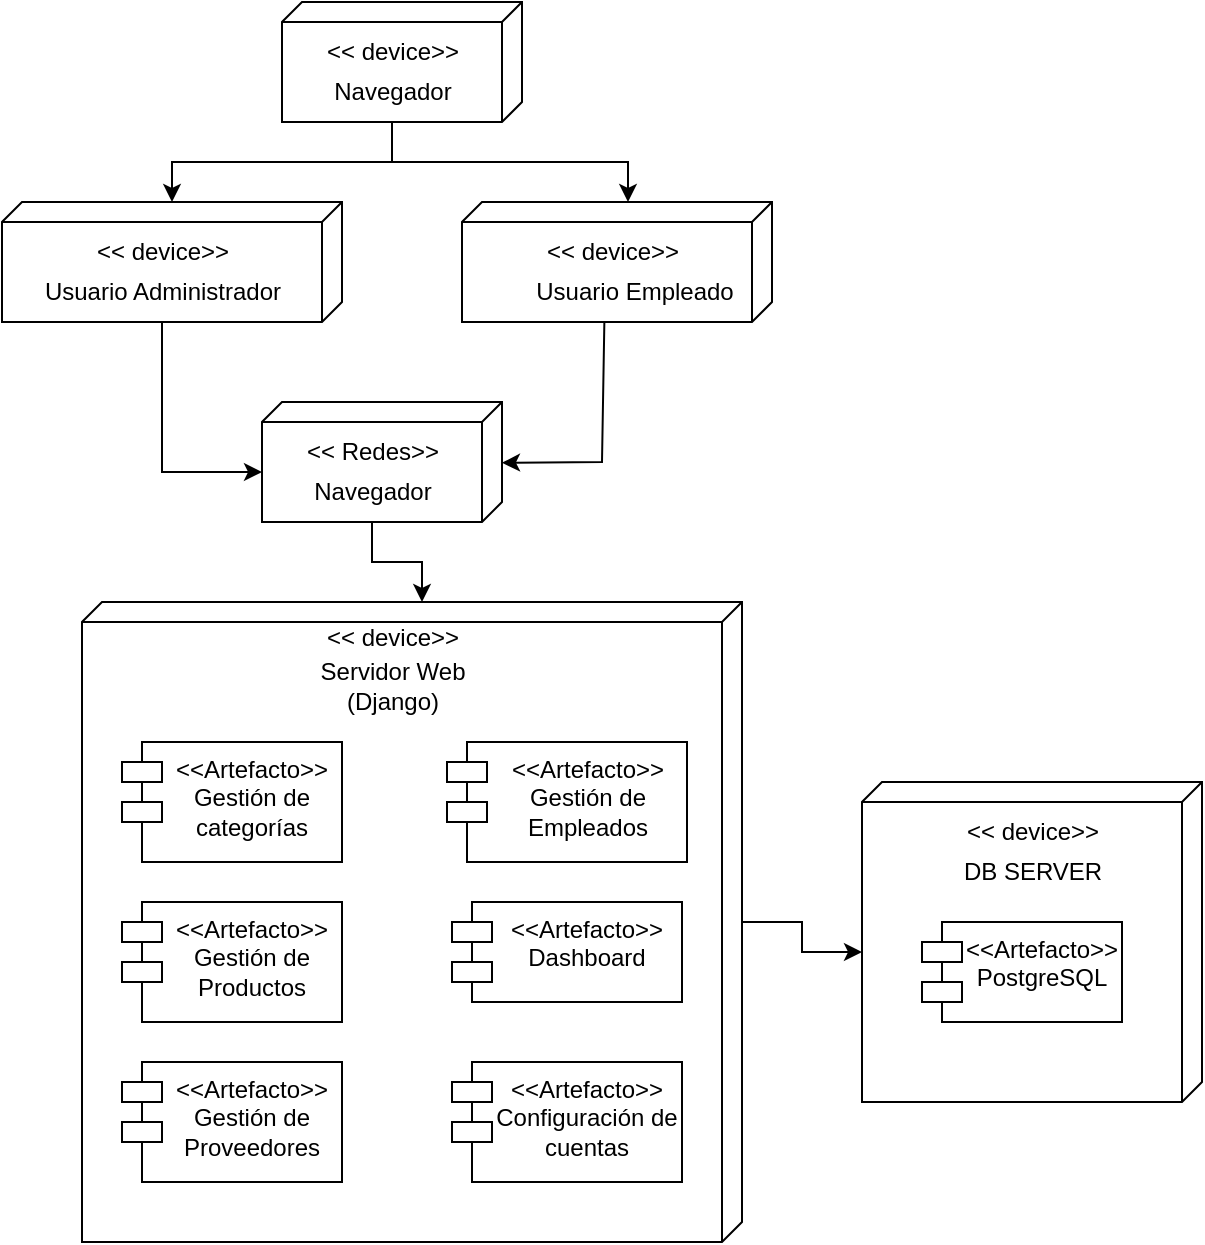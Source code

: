 <mxfile version="24.9.3">
  <diagram name="Page-1" id="c4acf3e9-155e-7222-9cf6-157b1a14988f">
    <mxGraphModel grid="1" page="1" gridSize="10" guides="1" tooltips="1" connect="1" arrows="1" fold="1" pageScale="1" pageWidth="850" pageHeight="1100" background="none" math="0" shadow="0">
      <root>
        <mxCell id="0" />
        <mxCell id="1" parent="0" />
        <mxCell id="4BgDR4xKFfVx38yH7DcW-47" value="" style="group" connectable="0" vertex="1" parent="1">
          <mxGeometry x="440" y="200" width="155" height="60" as="geometry" />
        </mxCell>
        <mxCell id="4BgDR4xKFfVx38yH7DcW-13" value="" style="verticalAlign=top;align=left;spacingTop=8;spacingLeft=2;spacingRight=12;shape=cube;size=10;direction=south;fontStyle=4;html=1;whiteSpace=wrap;" vertex="1" parent="4BgDR4xKFfVx38yH7DcW-47">
          <mxGeometry width="155" height="60" as="geometry" />
        </mxCell>
        <mxCell id="4BgDR4xKFfVx38yH7DcW-14" value="&amp;lt;&amp;lt; device&amp;gt;&amp;gt;" style="text;html=1;align=center;verticalAlign=middle;resizable=0;points=[];autosize=1;strokeColor=none;fillColor=none;" vertex="1" parent="4BgDR4xKFfVx38yH7DcW-47">
          <mxGeometry x="30.139" y="10" width="90" height="30" as="geometry" />
        </mxCell>
        <mxCell id="4BgDR4xKFfVx38yH7DcW-15" value="Usuario Empleado" style="text;html=1;align=center;verticalAlign=middle;resizable=0;points=[];autosize=1;strokeColor=none;fillColor=none;" vertex="1" parent="4BgDR4xKFfVx38yH7DcW-47">
          <mxGeometry x="25.833" y="30" width="120" height="30" as="geometry" />
        </mxCell>
        <mxCell id="4BgDR4xKFfVx38yH7DcW-48" value="" style="group" connectable="0" vertex="1" parent="1">
          <mxGeometry x="350" y="100" width="120" height="60" as="geometry" />
        </mxCell>
        <mxCell id="4BgDR4xKFfVx38yH7DcW-7" value="" style="verticalAlign=top;align=left;spacingTop=8;spacingLeft=2;spacingRight=12;shape=cube;size=10;direction=south;fontStyle=4;html=1;whiteSpace=wrap;" vertex="1" parent="4BgDR4xKFfVx38yH7DcW-48">
          <mxGeometry width="120" height="60" as="geometry" />
        </mxCell>
        <mxCell id="4BgDR4xKFfVx38yH7DcW-8" value="&amp;lt;&amp;lt; device&amp;gt;&amp;gt;" style="text;html=1;align=center;verticalAlign=middle;resizable=0;points=[];autosize=1;strokeColor=none;fillColor=none;" vertex="1" parent="4BgDR4xKFfVx38yH7DcW-48">
          <mxGeometry x="10" y="10" width="90" height="30" as="geometry" />
        </mxCell>
        <mxCell id="4BgDR4xKFfVx38yH7DcW-11" value="Navegador" style="text;html=1;align=center;verticalAlign=middle;resizable=0;points=[];autosize=1;strokeColor=none;fillColor=none;" vertex="1" parent="4BgDR4xKFfVx38yH7DcW-48">
          <mxGeometry x="15" y="30" width="80" height="30" as="geometry" />
        </mxCell>
        <mxCell id="4BgDR4xKFfVx38yH7DcW-49" value="" style="group" connectable="0" vertex="1" parent="1">
          <mxGeometry x="210" y="200" width="170" height="60" as="geometry" />
        </mxCell>
        <mxCell id="4BgDR4xKFfVx38yH7DcW-19" value="" style="verticalAlign=top;align=left;spacingTop=8;spacingLeft=2;spacingRight=12;shape=cube;size=10;direction=south;fontStyle=4;html=1;whiteSpace=wrap;" vertex="1" parent="4BgDR4xKFfVx38yH7DcW-49">
          <mxGeometry width="170" height="60" as="geometry" />
        </mxCell>
        <mxCell id="4BgDR4xKFfVx38yH7DcW-20" value="&amp;lt;&amp;lt; device&amp;gt;&amp;gt;" style="text;html=1;align=center;verticalAlign=middle;resizable=0;points=[];autosize=1;strokeColor=none;fillColor=none;" vertex="1" parent="4BgDR4xKFfVx38yH7DcW-49">
          <mxGeometry x="35" y="10" width="90" height="30" as="geometry" />
        </mxCell>
        <mxCell id="4BgDR4xKFfVx38yH7DcW-21" value="Usuario Administrador" style="text;html=1;align=center;verticalAlign=middle;resizable=0;points=[];autosize=1;strokeColor=none;fillColor=none;" vertex="1" parent="4BgDR4xKFfVx38yH7DcW-49">
          <mxGeometry x="10" y="30" width="140" height="30" as="geometry" />
        </mxCell>
        <mxCell id="4BgDR4xKFfVx38yH7DcW-50" value="" style="group" connectable="0" vertex="1" parent="1">
          <mxGeometry x="340" y="300" width="120" height="60" as="geometry" />
        </mxCell>
        <mxCell id="4BgDR4xKFfVx38yH7DcW-22" value="" style="verticalAlign=top;align=left;spacingTop=8;spacingLeft=2;spacingRight=12;shape=cube;size=10;direction=south;fontStyle=4;html=1;whiteSpace=wrap;" vertex="1" parent="4BgDR4xKFfVx38yH7DcW-50">
          <mxGeometry width="120" height="60" as="geometry" />
        </mxCell>
        <mxCell id="4BgDR4xKFfVx38yH7DcW-23" value="&amp;lt;&amp;lt; Redes&amp;gt;&amp;gt;" style="text;html=1;align=center;verticalAlign=middle;resizable=0;points=[];autosize=1;strokeColor=none;fillColor=none;" vertex="1" parent="4BgDR4xKFfVx38yH7DcW-50">
          <mxGeometry x="10" y="10" width="90" height="30" as="geometry" />
        </mxCell>
        <mxCell id="4BgDR4xKFfVx38yH7DcW-24" value="Navegador" style="text;html=1;align=center;verticalAlign=middle;resizable=0;points=[];autosize=1;strokeColor=none;fillColor=none;" vertex="1" parent="4BgDR4xKFfVx38yH7DcW-50">
          <mxGeometry x="15" y="30" width="80" height="30" as="geometry" />
        </mxCell>
        <mxCell id="4BgDR4xKFfVx38yH7DcW-51" value="" style="group" connectable="0" vertex="1" parent="1">
          <mxGeometry x="250" y="400" width="330" height="320" as="geometry" />
        </mxCell>
        <mxCell id="4BgDR4xKFfVx38yH7DcW-4" value="" style="verticalAlign=top;align=left;spacingTop=8;spacingLeft=2;spacingRight=12;shape=cube;size=10;direction=south;fontStyle=4;html=1;whiteSpace=wrap;" vertex="1" parent="4BgDR4xKFfVx38yH7DcW-51">
          <mxGeometry width="330" height="320" as="geometry" />
        </mxCell>
        <mxCell id="4BgDR4xKFfVx38yH7DcW-10" value="&amp;lt;&amp;lt; device&amp;gt;&amp;gt;" style="text;html=1;align=center;verticalAlign=middle;resizable=0;points=[];autosize=1;strokeColor=none;fillColor=none;" vertex="1" parent="4BgDR4xKFfVx38yH7DcW-51">
          <mxGeometry x="110" y="3" width="90" height="30" as="geometry" />
        </mxCell>
        <mxCell id="4BgDR4xKFfVx38yH7DcW-26" value="Servidor Web" style="text;html=1;align=center;verticalAlign=middle;resizable=0;points=[];autosize=1;strokeColor=none;fillColor=none;" vertex="1" parent="4BgDR4xKFfVx38yH7DcW-51">
          <mxGeometry x="105" y="20" width="100" height="30" as="geometry" />
        </mxCell>
        <mxCell id="4BgDR4xKFfVx38yH7DcW-27" value="(Django)" style="text;html=1;align=center;verticalAlign=middle;resizable=0;points=[];autosize=1;strokeColor=none;fillColor=none;" vertex="1" parent="4BgDR4xKFfVx38yH7DcW-51">
          <mxGeometry x="120" y="35" width="70" height="30" as="geometry" />
        </mxCell>
        <mxCell id="4BgDR4xKFfVx38yH7DcW-32" value="&amp;lt;&amp;lt;Artefacto&amp;gt;&amp;gt;&lt;div&gt;Gestión de categorías&lt;/div&gt;" style="shape=module;align=left;spacingLeft=20;align=center;verticalAlign=top;whiteSpace=wrap;html=1;" vertex="1" parent="4BgDR4xKFfVx38yH7DcW-51">
          <mxGeometry x="20" y="70" width="110" height="60" as="geometry" />
        </mxCell>
        <mxCell id="4BgDR4xKFfVx38yH7DcW-37" value="&amp;lt;&amp;lt;Artefacto&amp;gt;&amp;gt;&lt;div&gt;Gestión de Empleados&lt;/div&gt;" style="shape=module;align=left;spacingLeft=20;align=center;verticalAlign=top;whiteSpace=wrap;html=1;" vertex="1" parent="4BgDR4xKFfVx38yH7DcW-51">
          <mxGeometry x="182.5" y="70" width="120" height="60" as="geometry" />
        </mxCell>
        <mxCell id="4BgDR4xKFfVx38yH7DcW-38" value="&amp;lt;&amp;lt;Artefacto&amp;gt;&amp;gt;&lt;div&gt;Gestión de Productos&lt;/div&gt;" style="shape=module;align=left;spacingLeft=20;align=center;verticalAlign=top;whiteSpace=wrap;html=1;" vertex="1" parent="4BgDR4xKFfVx38yH7DcW-51">
          <mxGeometry x="20" y="150" width="110" height="60" as="geometry" />
        </mxCell>
        <mxCell id="4BgDR4xKFfVx38yH7DcW-39" value="&amp;lt;&amp;lt;Artefacto&amp;gt;&amp;gt;&lt;div&gt;Gestión de Proveedores&lt;/div&gt;" style="shape=module;align=left;spacingLeft=20;align=center;verticalAlign=top;whiteSpace=wrap;html=1;" vertex="1" parent="4BgDR4xKFfVx38yH7DcW-51">
          <mxGeometry x="20" y="230" width="110" height="60" as="geometry" />
        </mxCell>
        <mxCell id="4BgDR4xKFfVx38yH7DcW-40" value="&amp;lt;&amp;lt;Artefacto&amp;gt;&amp;gt;&lt;div&gt;Dashboard&lt;/div&gt;" style="shape=module;align=left;spacingLeft=20;align=center;verticalAlign=top;whiteSpace=wrap;html=1;" vertex="1" parent="4BgDR4xKFfVx38yH7DcW-51">
          <mxGeometry x="185" y="150" width="115" height="50" as="geometry" />
        </mxCell>
        <mxCell id="4BgDR4xKFfVx38yH7DcW-41" value="&amp;lt;&amp;lt;Artefacto&amp;gt;&amp;gt;&lt;div&gt;Configuración de cuentas&lt;/div&gt;" style="shape=module;align=left;spacingLeft=20;align=center;verticalAlign=top;whiteSpace=wrap;html=1;" vertex="1" parent="4BgDR4xKFfVx38yH7DcW-51">
          <mxGeometry x="185" y="230" width="115" height="60" as="geometry" />
        </mxCell>
        <mxCell id="4BgDR4xKFfVx38yH7DcW-52" value="" style="group" connectable="0" vertex="1" parent="1">
          <mxGeometry x="640" y="490" width="170" height="160" as="geometry" />
        </mxCell>
        <mxCell id="4BgDR4xKFfVx38yH7DcW-28" value="" style="verticalAlign=top;align=left;spacingTop=8;spacingLeft=2;spacingRight=12;shape=cube;size=10;direction=south;fontStyle=4;html=1;whiteSpace=wrap;" vertex="1" parent="4BgDR4xKFfVx38yH7DcW-52">
          <mxGeometry width="170" height="160" as="geometry" />
        </mxCell>
        <mxCell id="4BgDR4xKFfVx38yH7DcW-29" value="&amp;lt;&amp;lt; device&amp;gt;&amp;gt;" style="text;html=1;align=center;verticalAlign=middle;resizable=0;points=[];autosize=1;strokeColor=none;fillColor=none;" vertex="1" parent="4BgDR4xKFfVx38yH7DcW-52">
          <mxGeometry x="40" y="10" width="90" height="30" as="geometry" />
        </mxCell>
        <mxCell id="4BgDR4xKFfVx38yH7DcW-30" value="DB SERVER" style="text;html=1;align=center;verticalAlign=middle;resizable=0;points=[];autosize=1;strokeColor=none;fillColor=none;" vertex="1" parent="4BgDR4xKFfVx38yH7DcW-52">
          <mxGeometry x="40" y="30" width="90" height="30" as="geometry" />
        </mxCell>
        <mxCell id="4BgDR4xKFfVx38yH7DcW-44" value="&amp;lt;&amp;lt;Artefacto&amp;gt;&amp;gt;&lt;div&gt;PostgreSQL&lt;/div&gt;" style="shape=module;align=left;spacingLeft=20;align=center;verticalAlign=top;whiteSpace=wrap;html=1;" vertex="1" parent="4BgDR4xKFfVx38yH7DcW-52">
          <mxGeometry x="30" y="70" width="100" height="50" as="geometry" />
        </mxCell>
        <mxCell id="4BgDR4xKFfVx38yH7DcW-53" value="" style="edgeStyle=orthogonalEdgeStyle;rounded=0;orthogonalLoop=1;jettySize=auto;html=1;" edge="1" parent="1" source="4BgDR4xKFfVx38yH7DcW-11" target="4BgDR4xKFfVx38yH7DcW-19">
          <mxGeometry relative="1" as="geometry" />
        </mxCell>
        <mxCell id="4BgDR4xKFfVx38yH7DcW-54" value="" style="edgeStyle=orthogonalEdgeStyle;rounded=0;orthogonalLoop=1;jettySize=auto;html=1;entryX=0;entryY=0;entryDx=0;entryDy=72.5;entryPerimeter=0;" edge="1" parent="1" source="4BgDR4xKFfVx38yH7DcW-11" target="4BgDR4xKFfVx38yH7DcW-13">
          <mxGeometry relative="1" as="geometry">
            <Array as="points">
              <mxPoint x="405" y="180" />
              <mxPoint x="523" y="180" />
              <mxPoint x="523" y="200" />
            </Array>
          </mxGeometry>
        </mxCell>
        <mxCell id="4BgDR4xKFfVx38yH7DcW-56" value="" style="endArrow=classic;html=1;rounded=0;exitX=0;exitY=0;exitDx=60;exitDy=90;exitPerimeter=0;entryX=0;entryY=0;entryDx=35;entryDy=120;entryPerimeter=0;" edge="1" parent="1" source="4BgDR4xKFfVx38yH7DcW-19" target="4BgDR4xKFfVx38yH7DcW-22">
          <mxGeometry width="50" height="50" relative="1" as="geometry">
            <mxPoint x="290" y="280" as="sourcePoint" />
            <mxPoint x="520" y="250" as="targetPoint" />
            <Array as="points">
              <mxPoint x="290" y="280" />
              <mxPoint x="290" y="335" />
            </Array>
          </mxGeometry>
        </mxCell>
        <mxCell id="4BgDR4xKFfVx38yH7DcW-57" value="" style="endArrow=classic;html=1;rounded=0;exitX=0;exitY=0;exitDx=60;exitDy=82.5;exitPerimeter=0;entryX=0.506;entryY=-0.011;entryDx=0;entryDy=0;entryPerimeter=0;" edge="1" parent="1">
          <mxGeometry width="50" height="50" relative="1" as="geometry">
            <mxPoint x="511.18" y="260" as="sourcePoint" />
            <mxPoint x="460.0" y="330.36" as="targetPoint" />
            <Array as="points">
              <mxPoint x="510" y="330" />
            </Array>
          </mxGeometry>
        </mxCell>
        <mxCell id="4BgDR4xKFfVx38yH7DcW-58" value="" style="edgeStyle=orthogonalEdgeStyle;rounded=0;orthogonalLoop=1;jettySize=auto;html=1;entryX=0;entryY=0;entryDx=0;entryDy=160;entryPerimeter=0;" edge="1" parent="1" source="4BgDR4xKFfVx38yH7DcW-24" target="4BgDR4xKFfVx38yH7DcW-4">
          <mxGeometry relative="1" as="geometry" />
        </mxCell>
        <mxCell id="4BgDR4xKFfVx38yH7DcW-59" value="" style="edgeStyle=orthogonalEdgeStyle;rounded=0;orthogonalLoop=1;jettySize=auto;html=1;entryX=0;entryY=0;entryDx=85;entryDy=170;entryPerimeter=0;" edge="1" parent="1" source="4BgDR4xKFfVx38yH7DcW-4" target="4BgDR4xKFfVx38yH7DcW-28">
          <mxGeometry relative="1" as="geometry" />
        </mxCell>
      </root>
    </mxGraphModel>
  </diagram>
</mxfile>
